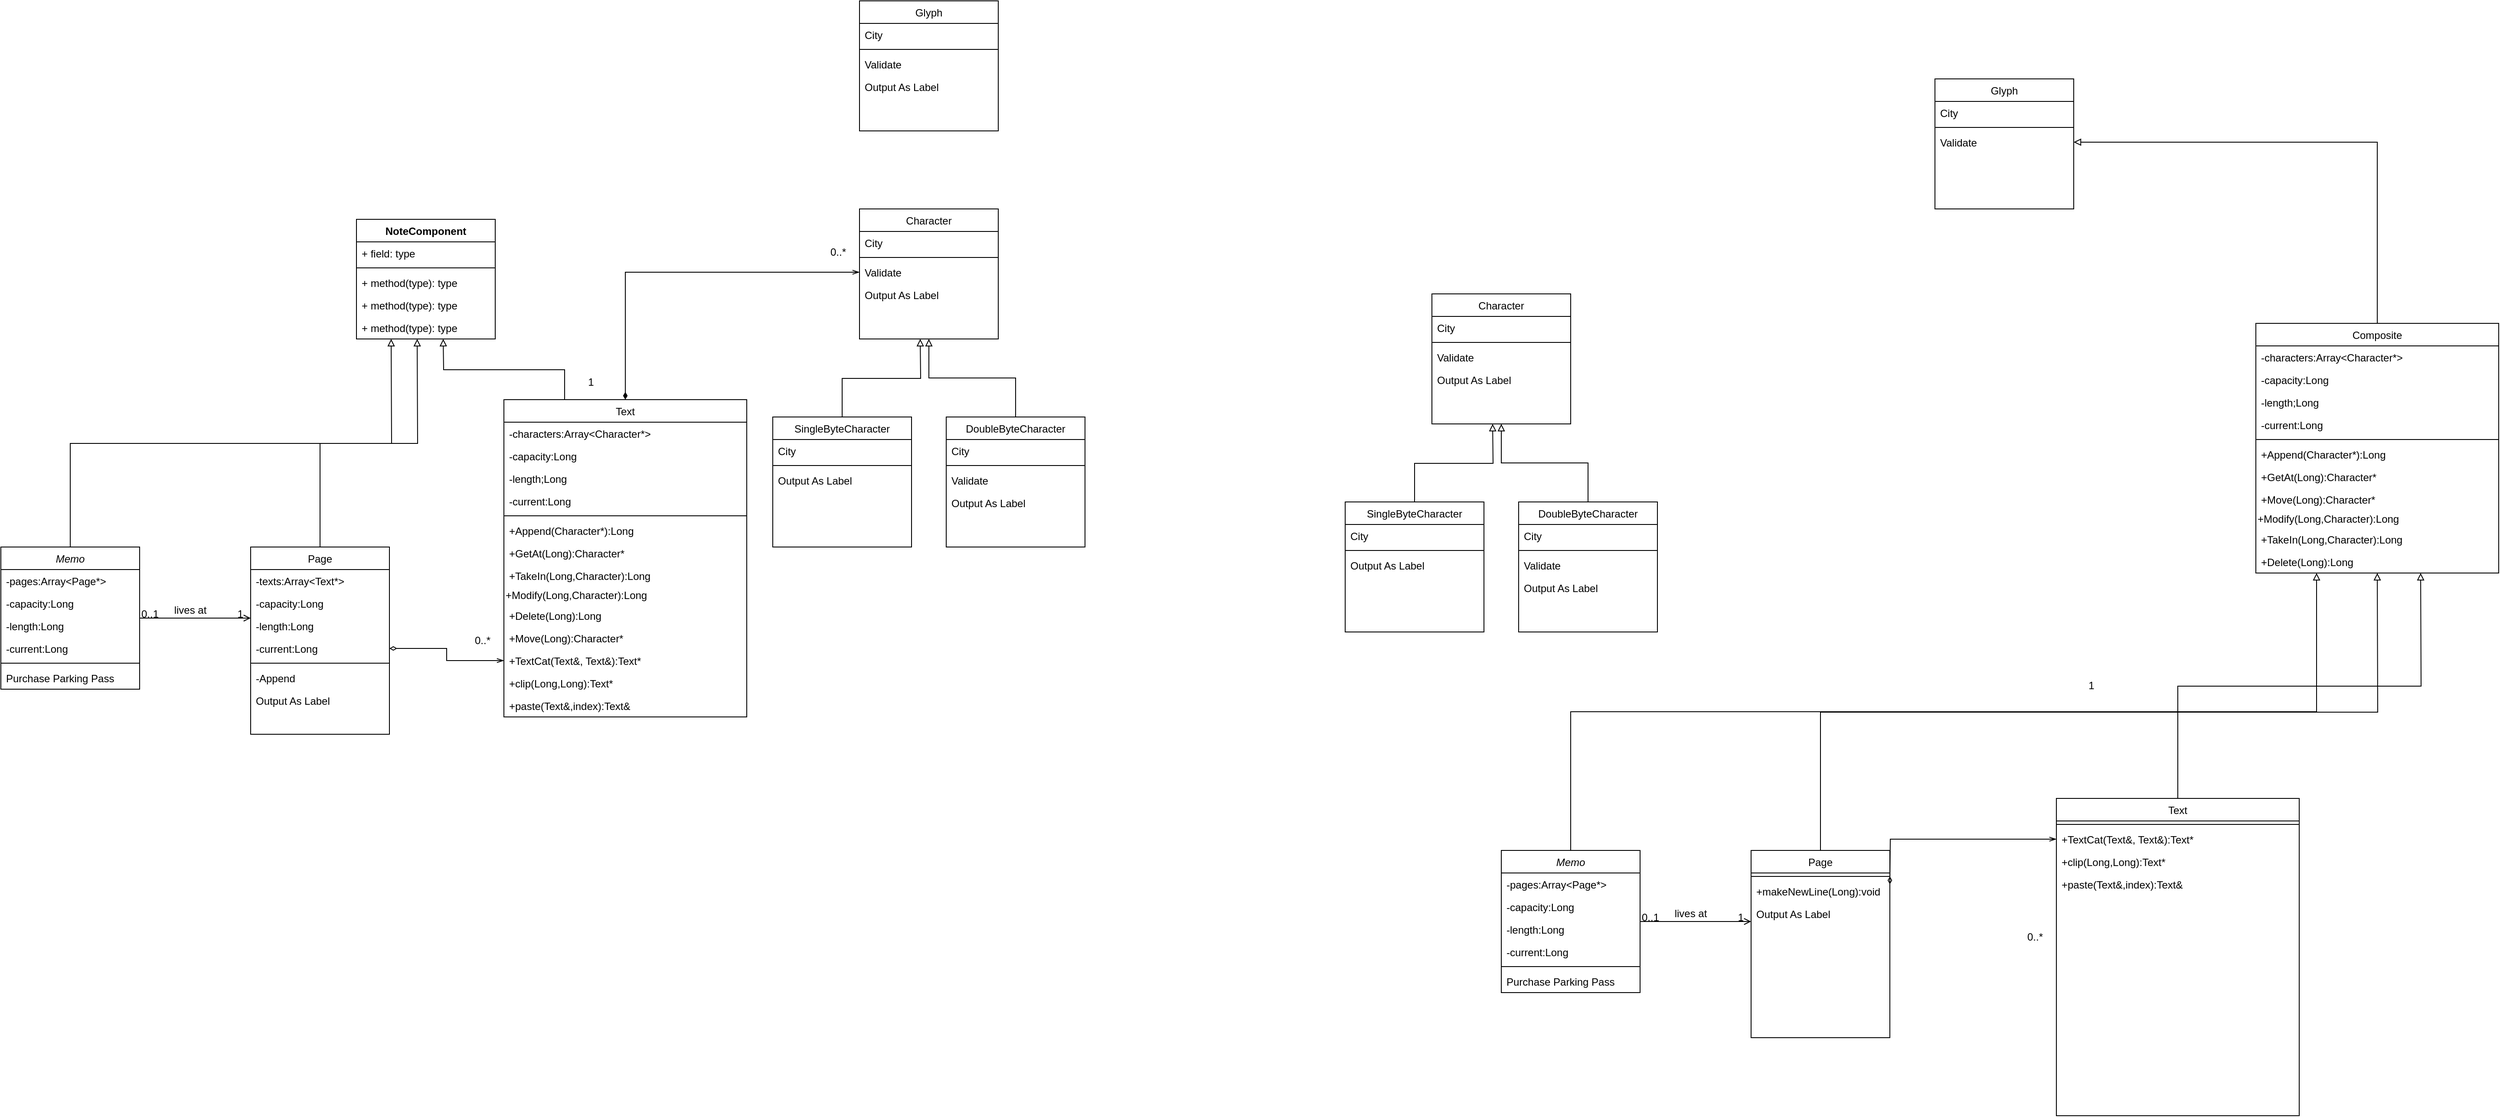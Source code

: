<mxfile version="14.8.0" type="github">
  <diagram id="C5RBs43oDa-KdzZeNtuy" name="Page-1">
    <mxGraphModel dx="1593" dy="1571" grid="1" gridSize="10" guides="1" tooltips="1" connect="1" arrows="1" fold="1" page="1" pageScale="1" pageWidth="827" pageHeight="1169" math="0" shadow="0">
      <root>
        <mxCell id="WIyWlLk6GJQsqaUBKTNV-0" />
        <mxCell id="WIyWlLk6GJQsqaUBKTNV-1" parent="WIyWlLk6GJQsqaUBKTNV-0" />
        <mxCell id="Pvui6SlsEHIHiWFugOyU-83" style="edgeStyle=orthogonalEdgeStyle;rounded=0;orthogonalLoop=1;jettySize=auto;html=1;exitX=0.5;exitY=0;exitDx=0;exitDy=0;startArrow=none;startFill=0;endArrow=block;endFill=0;" edge="1" parent="WIyWlLk6GJQsqaUBKTNV-1" source="zkfFHV4jXpPFQw0GAbJ--0">
          <mxGeometry relative="1" as="geometry">
            <mxPoint x="370" y="-250" as="targetPoint" />
          </mxGeometry>
        </mxCell>
        <mxCell id="zkfFHV4jXpPFQw0GAbJ--0" value="Memo" style="swimlane;fontStyle=2;align=center;verticalAlign=top;childLayout=stackLayout;horizontal=1;startSize=26;horizontalStack=0;resizeParent=1;resizeLast=0;collapsible=1;marginBottom=0;rounded=0;shadow=0;strokeWidth=1;" parent="WIyWlLk6GJQsqaUBKTNV-1" vertex="1">
          <mxGeometry x="-80" y="-10" width="160" height="164" as="geometry">
            <mxRectangle x="230" y="140" width="160" height="26" as="alternateBounds" />
          </mxGeometry>
        </mxCell>
        <mxCell id="zkfFHV4jXpPFQw0GAbJ--1" value="-pages:Array&lt;Page*&gt;" style="text;align=left;verticalAlign=top;spacingLeft=4;spacingRight=4;overflow=hidden;rotatable=0;points=[[0,0.5],[1,0.5]];portConstraint=eastwest;" parent="zkfFHV4jXpPFQw0GAbJ--0" vertex="1">
          <mxGeometry y="26" width="160" height="26" as="geometry" />
        </mxCell>
        <mxCell id="zkfFHV4jXpPFQw0GAbJ--2" value="-capacity:Long   " style="text;align=left;verticalAlign=top;spacingLeft=4;spacingRight=4;overflow=hidden;rotatable=0;points=[[0,0.5],[1,0.5]];portConstraint=eastwest;rounded=0;shadow=0;html=0;" parent="zkfFHV4jXpPFQw0GAbJ--0" vertex="1">
          <mxGeometry y="52" width="160" height="26" as="geometry" />
        </mxCell>
        <mxCell id="Pvui6SlsEHIHiWFugOyU-45" value="-length:Long" style="text;align=left;verticalAlign=top;spacingLeft=4;spacingRight=4;overflow=hidden;rotatable=0;points=[[0,0.5],[1,0.5]];portConstraint=eastwest;rounded=0;shadow=0;html=0;" vertex="1" parent="zkfFHV4jXpPFQw0GAbJ--0">
          <mxGeometry y="78" width="160" height="26" as="geometry" />
        </mxCell>
        <mxCell id="zkfFHV4jXpPFQw0GAbJ--3" value="-current:Long" style="text;align=left;verticalAlign=top;spacingLeft=4;spacingRight=4;overflow=hidden;rotatable=0;points=[[0,0.5],[1,0.5]];portConstraint=eastwest;rounded=0;shadow=0;html=0;" parent="zkfFHV4jXpPFQw0GAbJ--0" vertex="1">
          <mxGeometry y="104" width="160" height="26" as="geometry" />
        </mxCell>
        <mxCell id="zkfFHV4jXpPFQw0GAbJ--4" value="" style="line;html=1;strokeWidth=1;align=left;verticalAlign=middle;spacingTop=-1;spacingLeft=3;spacingRight=3;rotatable=0;labelPosition=right;points=[];portConstraint=eastwest;" parent="zkfFHV4jXpPFQw0GAbJ--0" vertex="1">
          <mxGeometry y="130" width="160" height="8" as="geometry" />
        </mxCell>
        <mxCell id="zkfFHV4jXpPFQw0GAbJ--5" value="Purchase Parking Pass" style="text;align=left;verticalAlign=top;spacingLeft=4;spacingRight=4;overflow=hidden;rotatable=0;points=[[0,0.5],[1,0.5]];portConstraint=eastwest;" parent="zkfFHV4jXpPFQw0GAbJ--0" vertex="1">
          <mxGeometry y="138" width="160" height="26" as="geometry" />
        </mxCell>
        <mxCell id="Pvui6SlsEHIHiWFugOyU-84" style="edgeStyle=orthogonalEdgeStyle;rounded=0;orthogonalLoop=1;jettySize=auto;html=1;exitX=0.5;exitY=0;exitDx=0;exitDy=0;startArrow=none;startFill=0;endArrow=block;endFill=0;" edge="1" parent="WIyWlLk6GJQsqaUBKTNV-1" source="zkfFHV4jXpPFQw0GAbJ--17">
          <mxGeometry relative="1" as="geometry">
            <mxPoint x="400" y="-250" as="targetPoint" />
          </mxGeometry>
        </mxCell>
        <mxCell id="zkfFHV4jXpPFQw0GAbJ--17" value="Page" style="swimlane;fontStyle=0;align=center;verticalAlign=top;childLayout=stackLayout;horizontal=1;startSize=26;horizontalStack=0;resizeParent=1;resizeLast=0;collapsible=1;marginBottom=0;rounded=0;shadow=0;strokeWidth=1;" parent="WIyWlLk6GJQsqaUBKTNV-1" vertex="1">
          <mxGeometry x="208" y="-10" width="160" height="216" as="geometry">
            <mxRectangle x="550" y="140" width="160" height="26" as="alternateBounds" />
          </mxGeometry>
        </mxCell>
        <mxCell id="Pvui6SlsEHIHiWFugOyU-44" value="-texts:Array&lt;Text*&gt;" style="text;align=left;verticalAlign=top;spacingLeft=4;spacingRight=4;overflow=hidden;rotatable=0;points=[[0,0.5],[1,0.5]];portConstraint=eastwest;rounded=0;shadow=0;html=0;" vertex="1" parent="zkfFHV4jXpPFQw0GAbJ--17">
          <mxGeometry y="26" width="160" height="26" as="geometry" />
        </mxCell>
        <mxCell id="Pvui6SlsEHIHiWFugOyU-43" value="-capacity:Long" style="text;align=left;verticalAlign=top;spacingLeft=4;spacingRight=4;overflow=hidden;rotatable=0;points=[[0,0.5],[1,0.5]];portConstraint=eastwest;rounded=0;shadow=0;html=0;" vertex="1" parent="zkfFHV4jXpPFQw0GAbJ--17">
          <mxGeometry y="52" width="160" height="26" as="geometry" />
        </mxCell>
        <mxCell id="Pvui6SlsEHIHiWFugOyU-42" value="-length:Long" style="text;align=left;verticalAlign=top;spacingLeft=4;spacingRight=4;overflow=hidden;rotatable=0;points=[[0,0.5],[1,0.5]];portConstraint=eastwest;rounded=0;shadow=0;html=0;" vertex="1" parent="zkfFHV4jXpPFQw0GAbJ--17">
          <mxGeometry y="78" width="160" height="26" as="geometry" />
        </mxCell>
        <mxCell id="zkfFHV4jXpPFQw0GAbJ--19" value="-current:Long" style="text;align=left;verticalAlign=top;spacingLeft=4;spacingRight=4;overflow=hidden;rotatable=0;points=[[0,0.5],[1,0.5]];portConstraint=eastwest;rounded=0;shadow=0;html=0;" parent="zkfFHV4jXpPFQw0GAbJ--17" vertex="1">
          <mxGeometry y="104" width="160" height="26" as="geometry" />
        </mxCell>
        <mxCell id="zkfFHV4jXpPFQw0GAbJ--23" value="" style="line;html=1;strokeWidth=1;align=left;verticalAlign=middle;spacingTop=-1;spacingLeft=3;spacingRight=3;rotatable=0;labelPosition=right;points=[];portConstraint=eastwest;" parent="zkfFHV4jXpPFQw0GAbJ--17" vertex="1">
          <mxGeometry y="130" width="160" height="8" as="geometry" />
        </mxCell>
        <mxCell id="zkfFHV4jXpPFQw0GAbJ--24" value="-Append" style="text;align=left;verticalAlign=top;spacingLeft=4;spacingRight=4;overflow=hidden;rotatable=0;points=[[0,0.5],[1,0.5]];portConstraint=eastwest;" parent="zkfFHV4jXpPFQw0GAbJ--17" vertex="1">
          <mxGeometry y="138" width="160" height="26" as="geometry" />
        </mxCell>
        <mxCell id="zkfFHV4jXpPFQw0GAbJ--25" value="Output As Label" style="text;align=left;verticalAlign=top;spacingLeft=4;spacingRight=4;overflow=hidden;rotatable=0;points=[[0,0.5],[1,0.5]];portConstraint=eastwest;" parent="zkfFHV4jXpPFQw0GAbJ--17" vertex="1">
          <mxGeometry y="164" width="160" height="26" as="geometry" />
        </mxCell>
        <mxCell id="zkfFHV4jXpPFQw0GAbJ--26" value="" style="endArrow=open;shadow=0;strokeWidth=1;rounded=0;endFill=1;edgeStyle=elbowEdgeStyle;elbow=vertical;" parent="WIyWlLk6GJQsqaUBKTNV-1" source="zkfFHV4jXpPFQw0GAbJ--0" target="zkfFHV4jXpPFQw0GAbJ--17" edge="1">
          <mxGeometry x="0.5" y="41" relative="1" as="geometry">
            <mxPoint x="80" y="62" as="sourcePoint" />
            <mxPoint x="240" y="62" as="targetPoint" />
            <mxPoint x="-40" y="32" as="offset" />
          </mxGeometry>
        </mxCell>
        <mxCell id="zkfFHV4jXpPFQw0GAbJ--27" value="0..1" style="resizable=0;align=left;verticalAlign=bottom;labelBackgroundColor=none;fontSize=12;" parent="zkfFHV4jXpPFQw0GAbJ--26" connectable="0" vertex="1">
          <mxGeometry x="-1" relative="1" as="geometry">
            <mxPoint y="4" as="offset" />
          </mxGeometry>
        </mxCell>
        <mxCell id="zkfFHV4jXpPFQw0GAbJ--28" value="1" style="resizable=0;align=right;verticalAlign=bottom;labelBackgroundColor=none;fontSize=12;" parent="zkfFHV4jXpPFQw0GAbJ--26" connectable="0" vertex="1">
          <mxGeometry x="1" relative="1" as="geometry">
            <mxPoint x="-7" y="4" as="offset" />
          </mxGeometry>
        </mxCell>
        <mxCell id="zkfFHV4jXpPFQw0GAbJ--29" value="lives at" style="text;html=1;resizable=0;points=[];;align=center;verticalAlign=middle;labelBackgroundColor=none;rounded=0;shadow=0;strokeWidth=1;fontSize=12;" parent="zkfFHV4jXpPFQw0GAbJ--26" vertex="1" connectable="0">
          <mxGeometry x="0.5" y="49" relative="1" as="geometry">
            <mxPoint x="-38" y="40" as="offset" />
          </mxGeometry>
        </mxCell>
        <mxCell id="Pvui6SlsEHIHiWFugOyU-24" style="edgeStyle=orthogonalEdgeStyle;rounded=0;orthogonalLoop=1;jettySize=auto;html=1;exitX=0.5;exitY=0;exitDx=0;exitDy=0;entryX=0;entryY=0.5;entryDx=0;entryDy=0;endArrow=openThin;endFill=0;startArrow=diamondThin;startFill=1;" edge="1" parent="WIyWlLk6GJQsqaUBKTNV-1" source="Pvui6SlsEHIHiWFugOyU-0" target="Pvui6SlsEHIHiWFugOyU-19">
          <mxGeometry relative="1" as="geometry">
            <Array as="points">
              <mxPoint x="640" y="-327" />
            </Array>
          </mxGeometry>
        </mxCell>
        <mxCell id="Pvui6SlsEHIHiWFugOyU-85" style="edgeStyle=orthogonalEdgeStyle;rounded=0;orthogonalLoop=1;jettySize=auto;html=1;exitX=0.25;exitY=0;exitDx=0;exitDy=0;startArrow=none;startFill=0;endArrow=block;endFill=0;" edge="1" parent="WIyWlLk6GJQsqaUBKTNV-1" source="Pvui6SlsEHIHiWFugOyU-0">
          <mxGeometry relative="1" as="geometry">
            <mxPoint x="430" y="-250" as="targetPoint" />
          </mxGeometry>
        </mxCell>
        <mxCell id="Pvui6SlsEHIHiWFugOyU-0" value="Text" style="swimlane;fontStyle=0;align=center;verticalAlign=top;childLayout=stackLayout;horizontal=1;startSize=26;horizontalStack=0;resizeParent=1;resizeLast=0;collapsible=1;marginBottom=0;rounded=0;shadow=0;strokeWidth=1;" vertex="1" parent="WIyWlLk6GJQsqaUBKTNV-1">
          <mxGeometry x="500" y="-180" width="280" height="366" as="geometry">
            <mxRectangle x="550" y="140" width="160" height="26" as="alternateBounds" />
          </mxGeometry>
        </mxCell>
        <mxCell id="Pvui6SlsEHIHiWFugOyU-39" value="-characters:Array&lt;Character*&gt;" style="text;align=left;verticalAlign=top;spacingLeft=4;spacingRight=4;overflow=hidden;rotatable=0;points=[[0,0.5],[1,0.5]];portConstraint=eastwest;rounded=0;shadow=0;html=0;" vertex="1" parent="Pvui6SlsEHIHiWFugOyU-0">
          <mxGeometry y="26" width="280" height="26" as="geometry" />
        </mxCell>
        <mxCell id="Pvui6SlsEHIHiWFugOyU-40" value="-capacity:Long" style="text;align=left;verticalAlign=top;spacingLeft=4;spacingRight=4;overflow=hidden;rotatable=0;points=[[0,0.5],[1,0.5]];portConstraint=eastwest;rounded=0;shadow=0;html=0;" vertex="1" parent="Pvui6SlsEHIHiWFugOyU-0">
          <mxGeometry y="52" width="280" height="26" as="geometry" />
        </mxCell>
        <mxCell id="Pvui6SlsEHIHiWFugOyU-41" value="-length;Long" style="text;align=left;verticalAlign=top;spacingLeft=4;spacingRight=4;overflow=hidden;rotatable=0;points=[[0,0.5],[1,0.5]];portConstraint=eastwest;rounded=0;shadow=0;html=0;" vertex="1" parent="Pvui6SlsEHIHiWFugOyU-0">
          <mxGeometry y="78" width="280" height="26" as="geometry" />
        </mxCell>
        <mxCell id="Pvui6SlsEHIHiWFugOyU-1" value="-current:Long" style="text;align=left;verticalAlign=top;spacingLeft=4;spacingRight=4;overflow=hidden;rotatable=0;points=[[0,0.5],[1,0.5]];portConstraint=eastwest;rounded=0;shadow=0;html=0;" vertex="1" parent="Pvui6SlsEHIHiWFugOyU-0">
          <mxGeometry y="104" width="280" height="26" as="geometry" />
        </mxCell>
        <mxCell id="Pvui6SlsEHIHiWFugOyU-2" value="" style="line;html=1;strokeWidth=1;align=left;verticalAlign=middle;spacingTop=-1;spacingLeft=3;spacingRight=3;rotatable=0;labelPosition=right;points=[];portConstraint=eastwest;" vertex="1" parent="Pvui6SlsEHIHiWFugOyU-0">
          <mxGeometry y="130" width="280" height="8" as="geometry" />
        </mxCell>
        <mxCell id="Pvui6SlsEHIHiWFugOyU-3" value="+Append(Character*):Long" style="text;align=left;verticalAlign=top;spacingLeft=4;spacingRight=4;overflow=hidden;rotatable=0;points=[[0,0.5],[1,0.5]];portConstraint=eastwest;" vertex="1" parent="Pvui6SlsEHIHiWFugOyU-0">
          <mxGeometry y="138" width="280" height="26" as="geometry" />
        </mxCell>
        <mxCell id="Pvui6SlsEHIHiWFugOyU-4" value="+GetAt(Long):Character*" style="text;align=left;verticalAlign=top;spacingLeft=4;spacingRight=4;overflow=hidden;rotatable=0;points=[[0,0.5],[1,0.5]];portConstraint=eastwest;" vertex="1" parent="Pvui6SlsEHIHiWFugOyU-0">
          <mxGeometry y="164" width="280" height="26" as="geometry" />
        </mxCell>
        <mxCell id="Pvui6SlsEHIHiWFugOyU-27" value="+TakeIn(Long,Character):Long" style="text;align=left;verticalAlign=top;spacingLeft=4;spacingRight=4;overflow=hidden;rotatable=0;points=[[0,0.5],[1,0.5]];portConstraint=eastwest;" vertex="1" parent="Pvui6SlsEHIHiWFugOyU-0">
          <mxGeometry y="190" width="280" height="26" as="geometry" />
        </mxCell>
        <mxCell id="Pvui6SlsEHIHiWFugOyU-36" value="+Modify(Long,Character):Long" style="text;html=1;align=left;verticalAlign=middle;resizable=0;points=[];autosize=1;strokeColor=none;" vertex="1" parent="Pvui6SlsEHIHiWFugOyU-0">
          <mxGeometry y="216" width="280" height="20" as="geometry" />
        </mxCell>
        <mxCell id="Pvui6SlsEHIHiWFugOyU-28" value="+Delete(Long):Long" style="text;align=left;verticalAlign=top;spacingLeft=4;spacingRight=4;overflow=hidden;rotatable=0;points=[[0,0.5],[1,0.5]];portConstraint=eastwest;" vertex="1" parent="Pvui6SlsEHIHiWFugOyU-0">
          <mxGeometry y="236" width="280" height="26" as="geometry" />
        </mxCell>
        <mxCell id="Pvui6SlsEHIHiWFugOyU-29" value="+Move(Long):Character*" style="text;align=left;verticalAlign=top;spacingLeft=4;spacingRight=4;overflow=hidden;rotatable=0;points=[[0,0.5],[1,0.5]];portConstraint=eastwest;" vertex="1" parent="Pvui6SlsEHIHiWFugOyU-0">
          <mxGeometry y="262" width="280" height="26" as="geometry" />
        </mxCell>
        <mxCell id="Pvui6SlsEHIHiWFugOyU-30" value="+TextCat(Text&amp;, Text&amp;):Text*" style="text;align=left;verticalAlign=top;spacingLeft=4;spacingRight=4;overflow=hidden;rotatable=0;points=[[0,0.5],[1,0.5]];portConstraint=eastwest;" vertex="1" parent="Pvui6SlsEHIHiWFugOyU-0">
          <mxGeometry y="288" width="280" height="26" as="geometry" />
        </mxCell>
        <mxCell id="Pvui6SlsEHIHiWFugOyU-31" value="+clip(Long,Long):Text*" style="text;align=left;verticalAlign=top;spacingLeft=4;spacingRight=4;overflow=hidden;rotatable=0;points=[[0,0.5],[1,0.5]];portConstraint=eastwest;" vertex="1" parent="Pvui6SlsEHIHiWFugOyU-0">
          <mxGeometry y="314" width="280" height="26" as="geometry" />
        </mxCell>
        <mxCell id="Pvui6SlsEHIHiWFugOyU-32" value="+paste(Text&amp;,index):Text&amp;" style="text;align=left;verticalAlign=top;spacingLeft=4;spacingRight=4;overflow=hidden;rotatable=0;points=[[0,0.5],[1,0.5]];portConstraint=eastwest;" vertex="1" parent="Pvui6SlsEHIHiWFugOyU-0">
          <mxGeometry y="340" width="280" height="26" as="geometry" />
        </mxCell>
        <mxCell id="Pvui6SlsEHIHiWFugOyU-23" style="edgeStyle=orthogonalEdgeStyle;rounded=0;orthogonalLoop=1;jettySize=auto;html=1;exitX=0.5;exitY=0;exitDx=0;exitDy=0;entryX=0.5;entryY=1;entryDx=0;entryDy=0;endArrow=block;endFill=0;" edge="1" parent="WIyWlLk6GJQsqaUBKTNV-1" source="Pvui6SlsEHIHiWFugOyU-6" target="Pvui6SlsEHIHiWFugOyU-16">
          <mxGeometry relative="1" as="geometry" />
        </mxCell>
        <mxCell id="Pvui6SlsEHIHiWFugOyU-6" value="DoubleByteCharacter" style="swimlane;fontStyle=0;align=center;verticalAlign=top;childLayout=stackLayout;horizontal=1;startSize=26;horizontalStack=0;resizeParent=1;resizeLast=0;collapsible=1;marginBottom=0;rounded=0;shadow=0;strokeWidth=1;" vertex="1" parent="WIyWlLk6GJQsqaUBKTNV-1">
          <mxGeometry x="1010" y="-160" width="160" height="150" as="geometry">
            <mxRectangle x="550" y="140" width="160" height="26" as="alternateBounds" />
          </mxGeometry>
        </mxCell>
        <mxCell id="Pvui6SlsEHIHiWFugOyU-7" value="City" style="text;align=left;verticalAlign=top;spacingLeft=4;spacingRight=4;overflow=hidden;rotatable=0;points=[[0,0.5],[1,0.5]];portConstraint=eastwest;rounded=0;shadow=0;html=0;" vertex="1" parent="Pvui6SlsEHIHiWFugOyU-6">
          <mxGeometry y="26" width="160" height="26" as="geometry" />
        </mxCell>
        <mxCell id="Pvui6SlsEHIHiWFugOyU-8" value="" style="line;html=1;strokeWidth=1;align=left;verticalAlign=middle;spacingTop=-1;spacingLeft=3;spacingRight=3;rotatable=0;labelPosition=right;points=[];portConstraint=eastwest;" vertex="1" parent="Pvui6SlsEHIHiWFugOyU-6">
          <mxGeometry y="52" width="160" height="8" as="geometry" />
        </mxCell>
        <mxCell id="Pvui6SlsEHIHiWFugOyU-9" value="Validate" style="text;align=left;verticalAlign=top;spacingLeft=4;spacingRight=4;overflow=hidden;rotatable=0;points=[[0,0.5],[1,0.5]];portConstraint=eastwest;" vertex="1" parent="Pvui6SlsEHIHiWFugOyU-6">
          <mxGeometry y="60" width="160" height="26" as="geometry" />
        </mxCell>
        <mxCell id="Pvui6SlsEHIHiWFugOyU-10" value="Output As Label" style="text;align=left;verticalAlign=top;spacingLeft=4;spacingRight=4;overflow=hidden;rotatable=0;points=[[0,0.5],[1,0.5]];portConstraint=eastwest;" vertex="1" parent="Pvui6SlsEHIHiWFugOyU-6">
          <mxGeometry y="86" width="160" height="26" as="geometry" />
        </mxCell>
        <mxCell id="Pvui6SlsEHIHiWFugOyU-22" style="edgeStyle=orthogonalEdgeStyle;rounded=0;orthogonalLoop=1;jettySize=auto;html=1;exitX=0.5;exitY=0;exitDx=0;exitDy=0;endArrow=block;endFill=0;" edge="1" parent="WIyWlLk6GJQsqaUBKTNV-1" source="Pvui6SlsEHIHiWFugOyU-11">
          <mxGeometry relative="1" as="geometry">
            <mxPoint x="980" y="-250" as="targetPoint" />
          </mxGeometry>
        </mxCell>
        <mxCell id="Pvui6SlsEHIHiWFugOyU-11" value="SingleByteCharacter" style="swimlane;fontStyle=0;align=center;verticalAlign=top;childLayout=stackLayout;horizontal=1;startSize=26;horizontalStack=0;resizeParent=1;resizeLast=0;collapsible=1;marginBottom=0;rounded=0;shadow=0;strokeWidth=1;" vertex="1" parent="WIyWlLk6GJQsqaUBKTNV-1">
          <mxGeometry x="810" y="-160" width="160" height="150" as="geometry">
            <mxRectangle x="550" y="140" width="160" height="26" as="alternateBounds" />
          </mxGeometry>
        </mxCell>
        <mxCell id="Pvui6SlsEHIHiWFugOyU-12" value="City" style="text;align=left;verticalAlign=top;spacingLeft=4;spacingRight=4;overflow=hidden;rotatable=0;points=[[0,0.5],[1,0.5]];portConstraint=eastwest;rounded=0;shadow=0;html=0;" vertex="1" parent="Pvui6SlsEHIHiWFugOyU-11">
          <mxGeometry y="26" width="160" height="26" as="geometry" />
        </mxCell>
        <mxCell id="Pvui6SlsEHIHiWFugOyU-13" value="" style="line;html=1;strokeWidth=1;align=left;verticalAlign=middle;spacingTop=-1;spacingLeft=3;spacingRight=3;rotatable=0;labelPosition=right;points=[];portConstraint=eastwest;" vertex="1" parent="Pvui6SlsEHIHiWFugOyU-11">
          <mxGeometry y="52" width="160" height="8" as="geometry" />
        </mxCell>
        <mxCell id="Pvui6SlsEHIHiWFugOyU-15" value="Output As Label" style="text;align=left;verticalAlign=top;spacingLeft=4;spacingRight=4;overflow=hidden;rotatable=0;points=[[0,0.5],[1,0.5]];portConstraint=eastwest;" vertex="1" parent="Pvui6SlsEHIHiWFugOyU-11">
          <mxGeometry y="60" width="160" height="26" as="geometry" />
        </mxCell>
        <mxCell id="Pvui6SlsEHIHiWFugOyU-16" value="Character" style="swimlane;fontStyle=0;align=center;verticalAlign=top;childLayout=stackLayout;horizontal=1;startSize=26;horizontalStack=0;resizeParent=1;resizeLast=0;collapsible=1;marginBottom=0;rounded=0;shadow=0;strokeWidth=1;" vertex="1" parent="WIyWlLk6GJQsqaUBKTNV-1">
          <mxGeometry x="910" y="-400" width="160" height="150" as="geometry">
            <mxRectangle x="550" y="140" width="160" height="26" as="alternateBounds" />
          </mxGeometry>
        </mxCell>
        <mxCell id="Pvui6SlsEHIHiWFugOyU-17" value="City" style="text;align=left;verticalAlign=top;spacingLeft=4;spacingRight=4;overflow=hidden;rotatable=0;points=[[0,0.5],[1,0.5]];portConstraint=eastwest;rounded=0;shadow=0;html=0;" vertex="1" parent="Pvui6SlsEHIHiWFugOyU-16">
          <mxGeometry y="26" width="160" height="26" as="geometry" />
        </mxCell>
        <mxCell id="Pvui6SlsEHIHiWFugOyU-18" value="" style="line;html=1;strokeWidth=1;align=left;verticalAlign=middle;spacingTop=-1;spacingLeft=3;spacingRight=3;rotatable=0;labelPosition=right;points=[];portConstraint=eastwest;" vertex="1" parent="Pvui6SlsEHIHiWFugOyU-16">
          <mxGeometry y="52" width="160" height="8" as="geometry" />
        </mxCell>
        <mxCell id="Pvui6SlsEHIHiWFugOyU-19" value="Validate" style="text;align=left;verticalAlign=top;spacingLeft=4;spacingRight=4;overflow=hidden;rotatable=0;points=[[0,0.5],[1,0.5]];portConstraint=eastwest;" vertex="1" parent="Pvui6SlsEHIHiWFugOyU-16">
          <mxGeometry y="60" width="160" height="26" as="geometry" />
        </mxCell>
        <mxCell id="Pvui6SlsEHIHiWFugOyU-20" value="Output As Label" style="text;align=left;verticalAlign=top;spacingLeft=4;spacingRight=4;overflow=hidden;rotatable=0;points=[[0,0.5],[1,0.5]];portConstraint=eastwest;" vertex="1" parent="Pvui6SlsEHIHiWFugOyU-16">
          <mxGeometry y="86" width="160" height="26" as="geometry" />
        </mxCell>
        <mxCell id="Pvui6SlsEHIHiWFugOyU-25" value="0..*" style="text;html=1;align=center;verticalAlign=middle;resizable=0;points=[];autosize=1;strokeColor=none;" vertex="1" parent="WIyWlLk6GJQsqaUBKTNV-1">
          <mxGeometry x="870" y="-360" width="30" height="20" as="geometry" />
        </mxCell>
        <mxCell id="Pvui6SlsEHIHiWFugOyU-26" value="1" style="text;html=1;align=center;verticalAlign=middle;resizable=0;points=[];autosize=1;strokeColor=none;" vertex="1" parent="WIyWlLk6GJQsqaUBKTNV-1">
          <mxGeometry x="590" y="-210" width="20" height="20" as="geometry" />
        </mxCell>
        <mxCell id="Pvui6SlsEHIHiWFugOyU-35" style="edgeStyle=orthogonalEdgeStyle;rounded=0;orthogonalLoop=1;jettySize=auto;html=1;exitX=1;exitY=0.5;exitDx=0;exitDy=0;entryX=0;entryY=0.5;entryDx=0;entryDy=0;startArrow=diamondThin;startFill=0;endArrow=openThin;endFill=0;" edge="1" parent="WIyWlLk6GJQsqaUBKTNV-1" source="zkfFHV4jXpPFQw0GAbJ--19" target="Pvui6SlsEHIHiWFugOyU-30">
          <mxGeometry relative="1" as="geometry" />
        </mxCell>
        <mxCell id="Pvui6SlsEHIHiWFugOyU-37" value="0..*" style="text;html=1;align=center;verticalAlign=middle;resizable=0;points=[];autosize=1;strokeColor=none;" vertex="1" parent="WIyWlLk6GJQsqaUBKTNV-1">
          <mxGeometry x="460" y="88" width="30" height="20" as="geometry" />
        </mxCell>
        <mxCell id="Pvui6SlsEHIHiWFugOyU-72" value="NoteComponent" style="swimlane;fontStyle=1;align=center;verticalAlign=top;childLayout=stackLayout;horizontal=1;startSize=26;horizontalStack=0;resizeParent=1;resizeParentMax=0;resizeLast=0;collapsible=1;marginBottom=0;" vertex="1" parent="WIyWlLk6GJQsqaUBKTNV-1">
          <mxGeometry x="330" y="-388" width="160" height="138" as="geometry" />
        </mxCell>
        <mxCell id="Pvui6SlsEHIHiWFugOyU-73" value="+ field: type" style="text;strokeColor=none;fillColor=none;align=left;verticalAlign=top;spacingLeft=4;spacingRight=4;overflow=hidden;rotatable=0;points=[[0,0.5],[1,0.5]];portConstraint=eastwest;" vertex="1" parent="Pvui6SlsEHIHiWFugOyU-72">
          <mxGeometry y="26" width="160" height="26" as="geometry" />
        </mxCell>
        <mxCell id="Pvui6SlsEHIHiWFugOyU-74" value="" style="line;strokeWidth=1;fillColor=none;align=left;verticalAlign=middle;spacingTop=-1;spacingLeft=3;spacingRight=3;rotatable=0;labelPosition=right;points=[];portConstraint=eastwest;" vertex="1" parent="Pvui6SlsEHIHiWFugOyU-72">
          <mxGeometry y="52" width="160" height="8" as="geometry" />
        </mxCell>
        <mxCell id="Pvui6SlsEHIHiWFugOyU-81" value="+ method(type): type" style="text;strokeColor=none;fillColor=none;align=left;verticalAlign=top;spacingLeft=4;spacingRight=4;overflow=hidden;rotatable=0;points=[[0,0.5],[1,0.5]];portConstraint=eastwest;" vertex="1" parent="Pvui6SlsEHIHiWFugOyU-72">
          <mxGeometry y="60" width="160" height="26" as="geometry" />
        </mxCell>
        <mxCell id="Pvui6SlsEHIHiWFugOyU-82" value="+ method(type): type" style="text;strokeColor=none;fillColor=none;align=left;verticalAlign=top;spacingLeft=4;spacingRight=4;overflow=hidden;rotatable=0;points=[[0,0.5],[1,0.5]];portConstraint=eastwest;" vertex="1" parent="Pvui6SlsEHIHiWFugOyU-72">
          <mxGeometry y="86" width="160" height="26" as="geometry" />
        </mxCell>
        <mxCell id="Pvui6SlsEHIHiWFugOyU-75" value="+ method(type): type" style="text;strokeColor=none;fillColor=none;align=left;verticalAlign=top;spacingLeft=4;spacingRight=4;overflow=hidden;rotatable=0;points=[[0,0.5],[1,0.5]];portConstraint=eastwest;" vertex="1" parent="Pvui6SlsEHIHiWFugOyU-72">
          <mxGeometry y="112" width="160" height="26" as="geometry" />
        </mxCell>
        <mxCell id="Pvui6SlsEHIHiWFugOyU-86" value="Glyph" style="swimlane;fontStyle=0;align=center;verticalAlign=top;childLayout=stackLayout;horizontal=1;startSize=26;horizontalStack=0;resizeParent=1;resizeLast=0;collapsible=1;marginBottom=0;rounded=0;shadow=0;strokeWidth=1;" vertex="1" parent="WIyWlLk6GJQsqaUBKTNV-1">
          <mxGeometry x="910" y="-640" width="160" height="150" as="geometry">
            <mxRectangle x="550" y="140" width="160" height="26" as="alternateBounds" />
          </mxGeometry>
        </mxCell>
        <mxCell id="Pvui6SlsEHIHiWFugOyU-87" value="City" style="text;align=left;verticalAlign=top;spacingLeft=4;spacingRight=4;overflow=hidden;rotatable=0;points=[[0,0.5],[1,0.5]];portConstraint=eastwest;rounded=0;shadow=0;html=0;" vertex="1" parent="Pvui6SlsEHIHiWFugOyU-86">
          <mxGeometry y="26" width="160" height="26" as="geometry" />
        </mxCell>
        <mxCell id="Pvui6SlsEHIHiWFugOyU-88" value="" style="line;html=1;strokeWidth=1;align=left;verticalAlign=middle;spacingTop=-1;spacingLeft=3;spacingRight=3;rotatable=0;labelPosition=right;points=[];portConstraint=eastwest;" vertex="1" parent="Pvui6SlsEHIHiWFugOyU-86">
          <mxGeometry y="52" width="160" height="8" as="geometry" />
        </mxCell>
        <mxCell id="Pvui6SlsEHIHiWFugOyU-89" value="Validate" style="text;align=left;verticalAlign=top;spacingLeft=4;spacingRight=4;overflow=hidden;rotatable=0;points=[[0,0.5],[1,0.5]];portConstraint=eastwest;" vertex="1" parent="Pvui6SlsEHIHiWFugOyU-86">
          <mxGeometry y="60" width="160" height="26" as="geometry" />
        </mxCell>
        <mxCell id="Pvui6SlsEHIHiWFugOyU-90" value="Output As Label" style="text;align=left;verticalAlign=top;spacingLeft=4;spacingRight=4;overflow=hidden;rotatable=0;points=[[0,0.5],[1,0.5]];portConstraint=eastwest;" vertex="1" parent="Pvui6SlsEHIHiWFugOyU-86">
          <mxGeometry y="86" width="160" height="26" as="geometry" />
        </mxCell>
        <mxCell id="Pvui6SlsEHIHiWFugOyU-91" style="edgeStyle=orthogonalEdgeStyle;rounded=0;orthogonalLoop=1;jettySize=auto;html=1;exitX=0.5;exitY=0;exitDx=0;exitDy=0;entryX=0.5;entryY=1;entryDx=0;entryDy=0;endArrow=block;endFill=0;" edge="1" parent="WIyWlLk6GJQsqaUBKTNV-1" source="Pvui6SlsEHIHiWFugOyU-92" target="Pvui6SlsEHIHiWFugOyU-102">
          <mxGeometry relative="1" as="geometry" />
        </mxCell>
        <mxCell id="Pvui6SlsEHIHiWFugOyU-92" value="DoubleByteCharacter" style="swimlane;fontStyle=0;align=center;verticalAlign=top;childLayout=stackLayout;horizontal=1;startSize=26;horizontalStack=0;resizeParent=1;resizeLast=0;collapsible=1;marginBottom=0;rounded=0;shadow=0;strokeWidth=1;" vertex="1" parent="WIyWlLk6GJQsqaUBKTNV-1">
          <mxGeometry x="1670" y="-62" width="160" height="150" as="geometry">
            <mxRectangle x="550" y="140" width="160" height="26" as="alternateBounds" />
          </mxGeometry>
        </mxCell>
        <mxCell id="Pvui6SlsEHIHiWFugOyU-93" value="City" style="text;align=left;verticalAlign=top;spacingLeft=4;spacingRight=4;overflow=hidden;rotatable=0;points=[[0,0.5],[1,0.5]];portConstraint=eastwest;rounded=0;shadow=0;html=0;" vertex="1" parent="Pvui6SlsEHIHiWFugOyU-92">
          <mxGeometry y="26" width="160" height="26" as="geometry" />
        </mxCell>
        <mxCell id="Pvui6SlsEHIHiWFugOyU-94" value="" style="line;html=1;strokeWidth=1;align=left;verticalAlign=middle;spacingTop=-1;spacingLeft=3;spacingRight=3;rotatable=0;labelPosition=right;points=[];portConstraint=eastwest;" vertex="1" parent="Pvui6SlsEHIHiWFugOyU-92">
          <mxGeometry y="52" width="160" height="8" as="geometry" />
        </mxCell>
        <mxCell id="Pvui6SlsEHIHiWFugOyU-95" value="Validate" style="text;align=left;verticalAlign=top;spacingLeft=4;spacingRight=4;overflow=hidden;rotatable=0;points=[[0,0.5],[1,0.5]];portConstraint=eastwest;" vertex="1" parent="Pvui6SlsEHIHiWFugOyU-92">
          <mxGeometry y="60" width="160" height="26" as="geometry" />
        </mxCell>
        <mxCell id="Pvui6SlsEHIHiWFugOyU-96" value="Output As Label" style="text;align=left;verticalAlign=top;spacingLeft=4;spacingRight=4;overflow=hidden;rotatable=0;points=[[0,0.5],[1,0.5]];portConstraint=eastwest;" vertex="1" parent="Pvui6SlsEHIHiWFugOyU-92">
          <mxGeometry y="86" width="160" height="26" as="geometry" />
        </mxCell>
        <mxCell id="Pvui6SlsEHIHiWFugOyU-97" style="edgeStyle=orthogonalEdgeStyle;rounded=0;orthogonalLoop=1;jettySize=auto;html=1;exitX=0.5;exitY=0;exitDx=0;exitDy=0;endArrow=block;endFill=0;" edge="1" parent="WIyWlLk6GJQsqaUBKTNV-1" source="Pvui6SlsEHIHiWFugOyU-98">
          <mxGeometry relative="1" as="geometry">
            <mxPoint x="1640" y="-152" as="targetPoint" />
          </mxGeometry>
        </mxCell>
        <mxCell id="Pvui6SlsEHIHiWFugOyU-98" value="SingleByteCharacter" style="swimlane;fontStyle=0;align=center;verticalAlign=top;childLayout=stackLayout;horizontal=1;startSize=26;horizontalStack=0;resizeParent=1;resizeLast=0;collapsible=1;marginBottom=0;rounded=0;shadow=0;strokeWidth=1;" vertex="1" parent="WIyWlLk6GJQsqaUBKTNV-1">
          <mxGeometry x="1470" y="-62" width="160" height="150" as="geometry">
            <mxRectangle x="550" y="140" width="160" height="26" as="alternateBounds" />
          </mxGeometry>
        </mxCell>
        <mxCell id="Pvui6SlsEHIHiWFugOyU-99" value="City" style="text;align=left;verticalAlign=top;spacingLeft=4;spacingRight=4;overflow=hidden;rotatable=0;points=[[0,0.5],[1,0.5]];portConstraint=eastwest;rounded=0;shadow=0;html=0;" vertex="1" parent="Pvui6SlsEHIHiWFugOyU-98">
          <mxGeometry y="26" width="160" height="26" as="geometry" />
        </mxCell>
        <mxCell id="Pvui6SlsEHIHiWFugOyU-100" value="" style="line;html=1;strokeWidth=1;align=left;verticalAlign=middle;spacingTop=-1;spacingLeft=3;spacingRight=3;rotatable=0;labelPosition=right;points=[];portConstraint=eastwest;" vertex="1" parent="Pvui6SlsEHIHiWFugOyU-98">
          <mxGeometry y="52" width="160" height="8" as="geometry" />
        </mxCell>
        <mxCell id="Pvui6SlsEHIHiWFugOyU-101" value="Output As Label" style="text;align=left;verticalAlign=top;spacingLeft=4;spacingRight=4;overflow=hidden;rotatable=0;points=[[0,0.5],[1,0.5]];portConstraint=eastwest;" vertex="1" parent="Pvui6SlsEHIHiWFugOyU-98">
          <mxGeometry y="60" width="160" height="26" as="geometry" />
        </mxCell>
        <mxCell id="Pvui6SlsEHIHiWFugOyU-102" value="Character" style="swimlane;fontStyle=0;align=center;verticalAlign=top;childLayout=stackLayout;horizontal=1;startSize=26;horizontalStack=0;resizeParent=1;resizeLast=0;collapsible=1;marginBottom=0;rounded=0;shadow=0;strokeWidth=1;" vertex="1" parent="WIyWlLk6GJQsqaUBKTNV-1">
          <mxGeometry x="1570" y="-302" width="160" height="150" as="geometry">
            <mxRectangle x="550" y="140" width="160" height="26" as="alternateBounds" />
          </mxGeometry>
        </mxCell>
        <mxCell id="Pvui6SlsEHIHiWFugOyU-103" value="City" style="text;align=left;verticalAlign=top;spacingLeft=4;spacingRight=4;overflow=hidden;rotatable=0;points=[[0,0.5],[1,0.5]];portConstraint=eastwest;rounded=0;shadow=0;html=0;" vertex="1" parent="Pvui6SlsEHIHiWFugOyU-102">
          <mxGeometry y="26" width="160" height="26" as="geometry" />
        </mxCell>
        <mxCell id="Pvui6SlsEHIHiWFugOyU-104" value="" style="line;html=1;strokeWidth=1;align=left;verticalAlign=middle;spacingTop=-1;spacingLeft=3;spacingRight=3;rotatable=0;labelPosition=right;points=[];portConstraint=eastwest;" vertex="1" parent="Pvui6SlsEHIHiWFugOyU-102">
          <mxGeometry y="52" width="160" height="8" as="geometry" />
        </mxCell>
        <mxCell id="Pvui6SlsEHIHiWFugOyU-105" value="Validate" style="text;align=left;verticalAlign=top;spacingLeft=4;spacingRight=4;overflow=hidden;rotatable=0;points=[[0,0.5],[1,0.5]];portConstraint=eastwest;" vertex="1" parent="Pvui6SlsEHIHiWFugOyU-102">
          <mxGeometry y="60" width="160" height="26" as="geometry" />
        </mxCell>
        <mxCell id="Pvui6SlsEHIHiWFugOyU-106" value="Output As Label" style="text;align=left;verticalAlign=top;spacingLeft=4;spacingRight=4;overflow=hidden;rotatable=0;points=[[0,0.5],[1,0.5]];portConstraint=eastwest;" vertex="1" parent="Pvui6SlsEHIHiWFugOyU-102">
          <mxGeometry y="86" width="160" height="26" as="geometry" />
        </mxCell>
        <mxCell id="Pvui6SlsEHIHiWFugOyU-128" style="edgeStyle=orthogonalEdgeStyle;rounded=0;orthogonalLoop=1;jettySize=auto;html=1;exitX=0.5;exitY=0;exitDx=0;exitDy=0;entryX=1;entryY=0.5;entryDx=0;entryDy=0;startArrow=none;startFill=0;endArrow=block;endFill=0;" edge="1" parent="WIyWlLk6GJQsqaUBKTNV-1" source="Pvui6SlsEHIHiWFugOyU-108" target="Pvui6SlsEHIHiWFugOyU-126">
          <mxGeometry relative="1" as="geometry" />
        </mxCell>
        <mxCell id="Pvui6SlsEHIHiWFugOyU-108" value="Composite&#xa;" style="swimlane;fontStyle=0;align=center;verticalAlign=top;childLayout=stackLayout;horizontal=1;startSize=26;horizontalStack=0;resizeParent=1;resizeLast=0;collapsible=1;marginBottom=0;rounded=0;shadow=0;strokeWidth=1;" vertex="1" parent="WIyWlLk6GJQsqaUBKTNV-1">
          <mxGeometry x="2520" y="-268" width="280" height="288" as="geometry">
            <mxRectangle x="550" y="140" width="160" height="26" as="alternateBounds" />
          </mxGeometry>
        </mxCell>
        <mxCell id="Pvui6SlsEHIHiWFugOyU-109" value="-characters:Array&lt;Character*&gt;" style="text;align=left;verticalAlign=top;spacingLeft=4;spacingRight=4;overflow=hidden;rotatable=0;points=[[0,0.5],[1,0.5]];portConstraint=eastwest;rounded=0;shadow=0;html=0;" vertex="1" parent="Pvui6SlsEHIHiWFugOyU-108">
          <mxGeometry y="26" width="280" height="26" as="geometry" />
        </mxCell>
        <mxCell id="Pvui6SlsEHIHiWFugOyU-110" value="-capacity:Long" style="text;align=left;verticalAlign=top;spacingLeft=4;spacingRight=4;overflow=hidden;rotatable=0;points=[[0,0.5],[1,0.5]];portConstraint=eastwest;rounded=0;shadow=0;html=0;" vertex="1" parent="Pvui6SlsEHIHiWFugOyU-108">
          <mxGeometry y="52" width="280" height="26" as="geometry" />
        </mxCell>
        <mxCell id="Pvui6SlsEHIHiWFugOyU-111" value="-length;Long" style="text;align=left;verticalAlign=top;spacingLeft=4;spacingRight=4;overflow=hidden;rotatable=0;points=[[0,0.5],[1,0.5]];portConstraint=eastwest;rounded=0;shadow=0;html=0;" vertex="1" parent="Pvui6SlsEHIHiWFugOyU-108">
          <mxGeometry y="78" width="280" height="26" as="geometry" />
        </mxCell>
        <mxCell id="Pvui6SlsEHIHiWFugOyU-112" value="-current:Long" style="text;align=left;verticalAlign=top;spacingLeft=4;spacingRight=4;overflow=hidden;rotatable=0;points=[[0,0.5],[1,0.5]];portConstraint=eastwest;rounded=0;shadow=0;html=0;" vertex="1" parent="Pvui6SlsEHIHiWFugOyU-108">
          <mxGeometry y="104" width="280" height="26" as="geometry" />
        </mxCell>
        <mxCell id="Pvui6SlsEHIHiWFugOyU-113" value="" style="line;html=1;strokeWidth=1;align=left;verticalAlign=middle;spacingTop=-1;spacingLeft=3;spacingRight=3;rotatable=0;labelPosition=right;points=[];portConstraint=eastwest;" vertex="1" parent="Pvui6SlsEHIHiWFugOyU-108">
          <mxGeometry y="130" width="280" height="8" as="geometry" />
        </mxCell>
        <mxCell id="Pvui6SlsEHIHiWFugOyU-64" value="+Append(Character*):Long" style="text;align=left;verticalAlign=top;spacingLeft=4;spacingRight=4;overflow=hidden;rotatable=0;points=[[0,0.5],[1,0.5]];portConstraint=eastwest;" vertex="1" parent="Pvui6SlsEHIHiWFugOyU-108">
          <mxGeometry y="138" width="280" height="26" as="geometry" />
        </mxCell>
        <mxCell id="Pvui6SlsEHIHiWFugOyU-65" value="+GetAt(Long):Character*" style="text;align=left;verticalAlign=top;spacingLeft=4;spacingRight=4;overflow=hidden;rotatable=0;points=[[0,0.5],[1,0.5]];portConstraint=eastwest;" vertex="1" parent="Pvui6SlsEHIHiWFugOyU-108">
          <mxGeometry y="164" width="280" height="26" as="geometry" />
        </mxCell>
        <mxCell id="Pvui6SlsEHIHiWFugOyU-68" value="+Move(Long):Character*" style="text;align=left;verticalAlign=top;spacingLeft=4;spacingRight=4;overflow=hidden;rotatable=0;points=[[0,0.5],[1,0.5]];portConstraint=eastwest;" vertex="1" parent="Pvui6SlsEHIHiWFugOyU-108">
          <mxGeometry y="190" width="280" height="26" as="geometry" />
        </mxCell>
        <mxCell id="Pvui6SlsEHIHiWFugOyU-70" value="+Modify(Long,Character):Long" style="text;html=1;align=left;verticalAlign=middle;resizable=0;points=[];autosize=1;strokeColor=none;" vertex="1" parent="Pvui6SlsEHIHiWFugOyU-108">
          <mxGeometry y="216" width="280" height="20" as="geometry" />
        </mxCell>
        <mxCell id="Pvui6SlsEHIHiWFugOyU-66" value="+TakeIn(Long,Character):Long" style="text;align=left;verticalAlign=top;spacingLeft=4;spacingRight=4;overflow=hidden;rotatable=0;points=[[0,0.5],[1,0.5]];portConstraint=eastwest;" vertex="1" parent="Pvui6SlsEHIHiWFugOyU-108">
          <mxGeometry y="236" width="280" height="26" as="geometry" />
        </mxCell>
        <mxCell id="Pvui6SlsEHIHiWFugOyU-67" value="+Delete(Long):Long" style="text;align=left;verticalAlign=top;spacingLeft=4;spacingRight=4;overflow=hidden;rotatable=0;points=[[0,0.5],[1,0.5]];portConstraint=eastwest;" vertex="1" parent="Pvui6SlsEHIHiWFugOyU-108">
          <mxGeometry y="262" width="280" height="26" as="geometry" />
        </mxCell>
        <mxCell id="Pvui6SlsEHIHiWFugOyU-123" value="Glyph" style="swimlane;fontStyle=0;align=center;verticalAlign=top;childLayout=stackLayout;horizontal=1;startSize=26;horizontalStack=0;resizeParent=1;resizeLast=0;collapsible=1;marginBottom=0;rounded=0;shadow=0;strokeWidth=1;" vertex="1" parent="WIyWlLk6GJQsqaUBKTNV-1">
          <mxGeometry x="2150" y="-550" width="160" height="150" as="geometry">
            <mxRectangle x="550" y="140" width="160" height="26" as="alternateBounds" />
          </mxGeometry>
        </mxCell>
        <mxCell id="Pvui6SlsEHIHiWFugOyU-124" value="City" style="text;align=left;verticalAlign=top;spacingLeft=4;spacingRight=4;overflow=hidden;rotatable=0;points=[[0,0.5],[1,0.5]];portConstraint=eastwest;rounded=0;shadow=0;html=0;" vertex="1" parent="Pvui6SlsEHIHiWFugOyU-123">
          <mxGeometry y="26" width="160" height="26" as="geometry" />
        </mxCell>
        <mxCell id="Pvui6SlsEHIHiWFugOyU-125" value="" style="line;html=1;strokeWidth=1;align=left;verticalAlign=middle;spacingTop=-1;spacingLeft=3;spacingRight=3;rotatable=0;labelPosition=right;points=[];portConstraint=eastwest;" vertex="1" parent="Pvui6SlsEHIHiWFugOyU-123">
          <mxGeometry y="52" width="160" height="8" as="geometry" />
        </mxCell>
        <mxCell id="Pvui6SlsEHIHiWFugOyU-126" value="Validate" style="text;align=left;verticalAlign=top;spacingLeft=4;spacingRight=4;overflow=hidden;rotatable=0;points=[[0,0.5],[1,0.5]];portConstraint=eastwest;" vertex="1" parent="Pvui6SlsEHIHiWFugOyU-123">
          <mxGeometry y="60" width="160" height="26" as="geometry" />
        </mxCell>
        <mxCell id="Pvui6SlsEHIHiWFugOyU-201" style="edgeStyle=orthogonalEdgeStyle;rounded=0;orthogonalLoop=1;jettySize=auto;html=1;exitX=0.5;exitY=0;exitDx=0;exitDy=0;entryX=0.25;entryY=1;entryDx=0;entryDy=0;startArrow=none;startFill=0;endArrow=block;endFill=0;" edge="1" parent="WIyWlLk6GJQsqaUBKTNV-1" source="Pvui6SlsEHIHiWFugOyU-164" target="Pvui6SlsEHIHiWFugOyU-108">
          <mxGeometry relative="1" as="geometry" />
        </mxCell>
        <mxCell id="Pvui6SlsEHIHiWFugOyU-164" value="Memo" style="swimlane;fontStyle=2;align=center;verticalAlign=top;childLayout=stackLayout;horizontal=1;startSize=26;horizontalStack=0;resizeParent=1;resizeLast=0;collapsible=1;marginBottom=0;rounded=0;shadow=0;strokeWidth=1;" vertex="1" parent="WIyWlLk6GJQsqaUBKTNV-1">
          <mxGeometry x="1650" y="340" width="160" height="164" as="geometry">
            <mxRectangle x="230" y="140" width="160" height="26" as="alternateBounds" />
          </mxGeometry>
        </mxCell>
        <mxCell id="Pvui6SlsEHIHiWFugOyU-165" value="-pages:Array&lt;Page*&gt;" style="text;align=left;verticalAlign=top;spacingLeft=4;spacingRight=4;overflow=hidden;rotatable=0;points=[[0,0.5],[1,0.5]];portConstraint=eastwest;" vertex="1" parent="Pvui6SlsEHIHiWFugOyU-164">
          <mxGeometry y="26" width="160" height="26" as="geometry" />
        </mxCell>
        <mxCell id="Pvui6SlsEHIHiWFugOyU-166" value="-capacity:Long   " style="text;align=left;verticalAlign=top;spacingLeft=4;spacingRight=4;overflow=hidden;rotatable=0;points=[[0,0.5],[1,0.5]];portConstraint=eastwest;rounded=0;shadow=0;html=0;" vertex="1" parent="Pvui6SlsEHIHiWFugOyU-164">
          <mxGeometry y="52" width="160" height="26" as="geometry" />
        </mxCell>
        <mxCell id="Pvui6SlsEHIHiWFugOyU-167" value="-length:Long" style="text;align=left;verticalAlign=top;spacingLeft=4;spacingRight=4;overflow=hidden;rotatable=0;points=[[0,0.5],[1,0.5]];portConstraint=eastwest;rounded=0;shadow=0;html=0;" vertex="1" parent="Pvui6SlsEHIHiWFugOyU-164">
          <mxGeometry y="78" width="160" height="26" as="geometry" />
        </mxCell>
        <mxCell id="Pvui6SlsEHIHiWFugOyU-168" value="-current:Long" style="text;align=left;verticalAlign=top;spacingLeft=4;spacingRight=4;overflow=hidden;rotatable=0;points=[[0,0.5],[1,0.5]];portConstraint=eastwest;rounded=0;shadow=0;html=0;" vertex="1" parent="Pvui6SlsEHIHiWFugOyU-164">
          <mxGeometry y="104" width="160" height="26" as="geometry" />
        </mxCell>
        <mxCell id="Pvui6SlsEHIHiWFugOyU-169" value="" style="line;html=1;strokeWidth=1;align=left;verticalAlign=middle;spacingTop=-1;spacingLeft=3;spacingRight=3;rotatable=0;labelPosition=right;points=[];portConstraint=eastwest;" vertex="1" parent="Pvui6SlsEHIHiWFugOyU-164">
          <mxGeometry y="130" width="160" height="8" as="geometry" />
        </mxCell>
        <mxCell id="Pvui6SlsEHIHiWFugOyU-170" value="Purchase Parking Pass" style="text;align=left;verticalAlign=top;spacingLeft=4;spacingRight=4;overflow=hidden;rotatable=0;points=[[0,0.5],[1,0.5]];portConstraint=eastwest;" vertex="1" parent="Pvui6SlsEHIHiWFugOyU-164">
          <mxGeometry y="138" width="160" height="26" as="geometry" />
        </mxCell>
        <mxCell id="Pvui6SlsEHIHiWFugOyU-202" style="edgeStyle=orthogonalEdgeStyle;rounded=0;orthogonalLoop=1;jettySize=auto;html=1;exitX=0.5;exitY=0;exitDx=0;exitDy=0;startArrow=none;startFill=0;endArrow=block;endFill=0;" edge="1" parent="WIyWlLk6GJQsqaUBKTNV-1" source="Pvui6SlsEHIHiWFugOyU-171">
          <mxGeometry relative="1" as="geometry">
            <mxPoint x="2660" y="20" as="targetPoint" />
          </mxGeometry>
        </mxCell>
        <mxCell id="Pvui6SlsEHIHiWFugOyU-171" value="Page" style="swimlane;fontStyle=0;align=center;verticalAlign=top;childLayout=stackLayout;horizontal=1;startSize=26;horizontalStack=0;resizeParent=1;resizeLast=0;collapsible=1;marginBottom=0;rounded=0;shadow=0;strokeWidth=1;" vertex="1" parent="WIyWlLk6GJQsqaUBKTNV-1">
          <mxGeometry x="1938" y="340" width="160" height="216" as="geometry">
            <mxRectangle x="550" y="140" width="160" height="26" as="alternateBounds" />
          </mxGeometry>
        </mxCell>
        <mxCell id="Pvui6SlsEHIHiWFugOyU-176" value="" style="line;html=1;strokeWidth=1;align=left;verticalAlign=middle;spacingTop=-1;spacingLeft=3;spacingRight=3;rotatable=0;labelPosition=right;points=[];portConstraint=eastwest;" vertex="1" parent="Pvui6SlsEHIHiWFugOyU-171">
          <mxGeometry y="26" width="160" height="8" as="geometry" />
        </mxCell>
        <mxCell id="Pvui6SlsEHIHiWFugOyU-177" value="+makeNewLine(Long):void" style="text;align=left;verticalAlign=top;spacingLeft=4;spacingRight=4;overflow=hidden;rotatable=0;points=[[0,0.5],[1,0.5]];portConstraint=eastwest;" vertex="1" parent="Pvui6SlsEHIHiWFugOyU-171">
          <mxGeometry y="34" width="160" height="26" as="geometry" />
        </mxCell>
        <mxCell id="Pvui6SlsEHIHiWFugOyU-178" value="Output As Label" style="text;align=left;verticalAlign=top;spacingLeft=4;spacingRight=4;overflow=hidden;rotatable=0;points=[[0,0.5],[1,0.5]];portConstraint=eastwest;" vertex="1" parent="Pvui6SlsEHIHiWFugOyU-171">
          <mxGeometry y="60" width="160" height="26" as="geometry" />
        </mxCell>
        <mxCell id="Pvui6SlsEHIHiWFugOyU-179" value="" style="endArrow=open;shadow=0;strokeWidth=1;rounded=0;endFill=1;edgeStyle=elbowEdgeStyle;elbow=vertical;" edge="1" parent="WIyWlLk6GJQsqaUBKTNV-1" source="Pvui6SlsEHIHiWFugOyU-164" target="Pvui6SlsEHIHiWFugOyU-171">
          <mxGeometry x="0.5" y="41" relative="1" as="geometry">
            <mxPoint x="1810" y="412" as="sourcePoint" />
            <mxPoint x="1970" y="412" as="targetPoint" />
            <mxPoint x="-40" y="32" as="offset" />
          </mxGeometry>
        </mxCell>
        <mxCell id="Pvui6SlsEHIHiWFugOyU-180" value="0..1" style="resizable=0;align=left;verticalAlign=bottom;labelBackgroundColor=none;fontSize=12;" connectable="0" vertex="1" parent="Pvui6SlsEHIHiWFugOyU-179">
          <mxGeometry x="-1" relative="1" as="geometry">
            <mxPoint y="4" as="offset" />
          </mxGeometry>
        </mxCell>
        <mxCell id="Pvui6SlsEHIHiWFugOyU-181" value="1" style="resizable=0;align=right;verticalAlign=bottom;labelBackgroundColor=none;fontSize=12;" connectable="0" vertex="1" parent="Pvui6SlsEHIHiWFugOyU-179">
          <mxGeometry x="1" relative="1" as="geometry">
            <mxPoint x="-7" y="4" as="offset" />
          </mxGeometry>
        </mxCell>
        <mxCell id="Pvui6SlsEHIHiWFugOyU-182" value="lives at" style="text;html=1;resizable=0;points=[];;align=center;verticalAlign=middle;labelBackgroundColor=none;rounded=0;shadow=0;strokeWidth=1;fontSize=12;" vertex="1" connectable="0" parent="Pvui6SlsEHIHiWFugOyU-179">
          <mxGeometry x="0.5" y="49" relative="1" as="geometry">
            <mxPoint x="-38" y="40" as="offset" />
          </mxGeometry>
        </mxCell>
        <mxCell id="Pvui6SlsEHIHiWFugOyU-203" style="edgeStyle=orthogonalEdgeStyle;rounded=0;orthogonalLoop=1;jettySize=auto;html=1;exitX=0.5;exitY=0;exitDx=0;exitDy=0;startArrow=none;startFill=0;endArrow=block;endFill=0;" edge="1" parent="WIyWlLk6GJQsqaUBKTNV-1" source="Pvui6SlsEHIHiWFugOyU-183">
          <mxGeometry relative="1" as="geometry">
            <mxPoint x="2710" y="20" as="targetPoint" />
          </mxGeometry>
        </mxCell>
        <mxCell id="Pvui6SlsEHIHiWFugOyU-183" value="Text" style="swimlane;fontStyle=0;align=center;verticalAlign=top;childLayout=stackLayout;horizontal=1;startSize=26;horizontalStack=0;resizeParent=1;resizeLast=0;collapsible=1;marginBottom=0;rounded=0;shadow=0;strokeWidth=1;" vertex="1" parent="WIyWlLk6GJQsqaUBKTNV-1">
          <mxGeometry x="2290" y="280" width="280" height="366" as="geometry">
            <mxRectangle x="550" y="140" width="160" height="26" as="alternateBounds" />
          </mxGeometry>
        </mxCell>
        <mxCell id="Pvui6SlsEHIHiWFugOyU-188" value="" style="line;html=1;strokeWidth=1;align=left;verticalAlign=middle;spacingTop=-1;spacingLeft=3;spacingRight=3;rotatable=0;labelPosition=right;points=[];portConstraint=eastwest;" vertex="1" parent="Pvui6SlsEHIHiWFugOyU-183">
          <mxGeometry y="26" width="280" height="8" as="geometry" />
        </mxCell>
        <mxCell id="Pvui6SlsEHIHiWFugOyU-195" value="+TextCat(Text&amp;, Text&amp;):Text*" style="text;align=left;verticalAlign=top;spacingLeft=4;spacingRight=4;overflow=hidden;rotatable=0;points=[[0,0.5],[1,0.5]];portConstraint=eastwest;" vertex="1" parent="Pvui6SlsEHIHiWFugOyU-183">
          <mxGeometry y="34" width="280" height="26" as="geometry" />
        </mxCell>
        <mxCell id="Pvui6SlsEHIHiWFugOyU-196" value="+clip(Long,Long):Text*" style="text;align=left;verticalAlign=top;spacingLeft=4;spacingRight=4;overflow=hidden;rotatable=0;points=[[0,0.5],[1,0.5]];portConstraint=eastwest;" vertex="1" parent="Pvui6SlsEHIHiWFugOyU-183">
          <mxGeometry y="60" width="280" height="26" as="geometry" />
        </mxCell>
        <mxCell id="Pvui6SlsEHIHiWFugOyU-197" value="+paste(Text&amp;,index):Text&amp;" style="text;align=left;verticalAlign=top;spacingLeft=4;spacingRight=4;overflow=hidden;rotatable=0;points=[[0,0.5],[1,0.5]];portConstraint=eastwest;" vertex="1" parent="Pvui6SlsEHIHiWFugOyU-183">
          <mxGeometry y="86" width="280" height="26" as="geometry" />
        </mxCell>
        <mxCell id="Pvui6SlsEHIHiWFugOyU-198" value="1" style="text;html=1;align=center;verticalAlign=middle;resizable=0;points=[];autosize=1;strokeColor=none;" vertex="1" parent="WIyWlLk6GJQsqaUBKTNV-1">
          <mxGeometry x="2320" y="140" width="20" height="20" as="geometry" />
        </mxCell>
        <mxCell id="Pvui6SlsEHIHiWFugOyU-199" style="edgeStyle=orthogonalEdgeStyle;rounded=0;orthogonalLoop=1;jettySize=auto;html=1;exitX=1;exitY=0.5;exitDx=0;exitDy=0;entryX=0;entryY=0.5;entryDx=0;entryDy=0;startArrow=diamondThin;startFill=0;endArrow=openThin;endFill=0;" edge="1" parent="WIyWlLk6GJQsqaUBKTNV-1" target="Pvui6SlsEHIHiWFugOyU-195">
          <mxGeometry relative="1" as="geometry">
            <mxPoint x="2098" y="379" as="sourcePoint" />
          </mxGeometry>
        </mxCell>
        <mxCell id="Pvui6SlsEHIHiWFugOyU-200" value="0..*" style="text;html=1;align=center;verticalAlign=middle;resizable=0;points=[];autosize=1;strokeColor=none;" vertex="1" parent="WIyWlLk6GJQsqaUBKTNV-1">
          <mxGeometry x="2250" y="430" width="30" height="20" as="geometry" />
        </mxCell>
      </root>
    </mxGraphModel>
  </diagram>
</mxfile>
